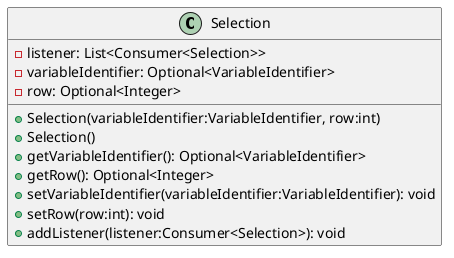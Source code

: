@startuml

    class Selection {
        -listener: List<Consumer<Selection>>
        -variableIdentifier: Optional<VariableIdentifier>
        -row: Optional<Integer>
        +Selection(variableIdentifier:VariableIdentifier, row:int)
        +Selection()
        +getVariableIdentifier(): Optional<VariableIdentifier>
        +getRow(): Optional<Integer>
        +setVariableIdentifier(variableIdentifier:VariableIdentifier): void
        +setRow(row:int): void
        +addListener(listener:Consumer<Selection>): void
    }

@enduml
